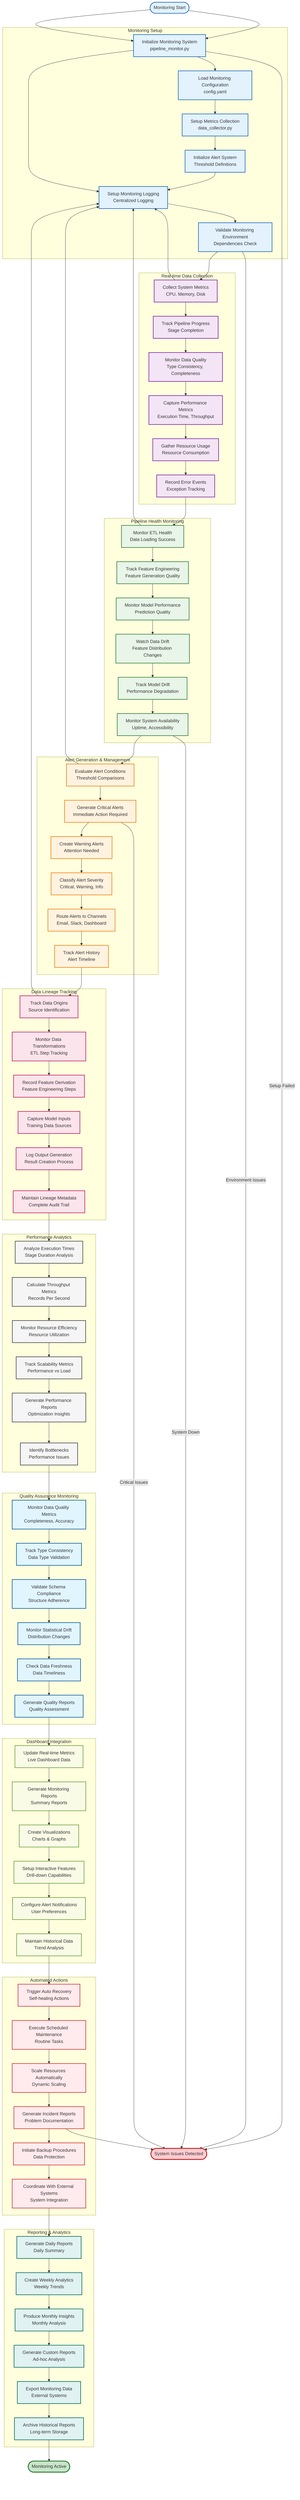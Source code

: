 %% GoSales Engine - Monitoring System Flow

graph TB
    %% Start
    Start(["Monitoring Start"]) --> InitializeMonitor

    %% Monitoring Initialization
    subgraph "Monitoring Setup"
        InitializeMonitor["Initialize Monitoring System<br/>pipeline_monitor.py"]
        LoadMonitoringConfig["Load Monitoring Configuration<br/>config.yaml"]
        SetupMetricsCollection["Setup Metrics Collection<br/>data_collector.py"]
        InitializeAlertSystem["Initialize Alert System<br/>Threshold Definitions"]
        SetupLogging["Setup Monitoring Logging<br/>Centralized Logging"]
        ValidateMonitoringEnvironment["Validate Monitoring Environment<br/>Dependencies Check"]
    end

    %% Real-time Data Collection
    subgraph "Real-time Data Collection"
        CollectSystemMetrics["Collect System Metrics<br/>CPU, Memory, Disk"]
        TrackPipelineProgress["Track Pipeline Progress<br/>Stage Completion"]
        MonitorDataQuality["Monitor Data Quality<br/>Type Consistency, Completeness"]
        CapturePerformanceMetrics["Capture Performance Metrics<br/>Execution Time, Throughput"]
        GatherResourceUsage["Gather Resource Usage<br/>Resource Consumption"]
        RecordErrorEvents["Record Error Events<br/>Exception Tracking"]
    end

    %% Pipeline Health Monitoring
    subgraph "Pipeline Health Monitoring"
        MonitorETLHealth["Monitor ETL Health<br/>Data Loading Success"]
        TrackFeatureEngineering["Track Feature Engineering<br/>Feature Generation Quality"]
        MonitorModelPerformance["Monitor Model Performance<br/>Prediction Quality"]
        WatchDataDrift["Watch Data Drift<br/>Feature Distribution Changes"]
        TrackModelDrift["Track Model Drift<br/>Performance Degradation"]
        MonitorSystemAvailability["Monitor System Availability<br/>Uptime, Accessibility"]
    end

    %% Alert Generation & Management
    subgraph "Alert Generation & Management"
        EvaluateAlertConditions["Evaluate Alert Conditions<br/>Threshold Comparisons"]
        GenerateCriticalAlerts["Generate Critical Alerts<br/>Immediate Action Required"]
        CreateWarningAlerts["Create Warning Alerts<br/>Attention Needed"]
        ClassifyAlertSeverity["Classify Alert Severity<br/>Critical, Warning, Info"]
        RouteAlertsToChannels["Route Alerts to Channels<br/>Email, Slack, Dashboard"]
        TrackAlertHistory["Track Alert History<br/>Alert Timeline"]
    end

    %% Data Lineage Tracking
    subgraph "Data Lineage Tracking"
        TrackDataOrigins["Track Data Origins<br/>Source Identification"]
        MonitorDataTransformations["Monitor Data Transformations<br/>ETL Step Tracking"]
        RecordFeatureDerivation["Record Feature Derivation<br/>Feature Engineering Steps"]
        CaptureModelInputs["Capture Model Inputs<br/>Training Data Sources"]
        LogOutputGeneration["Log Output Generation<br/>Result Creation Process"]
        MaintainLineageMetadata["Maintain Lineage Metadata<br/>Complete Audit Trail"]
    end

    %% Performance Analytics
    subgraph "Performance Analytics"
        AnalyzeExecutionTimes["Analyze Execution Times<br/>Stage Duration Analysis"]
        CalculateThroughputMetrics["Calculate Throughput Metrics<br/>Records Per Second"]
        MonitorResourceEfficiency["Monitor Resource Efficiency<br/>Resource Utilization"]
        TrackScalabilityMetrics["Track Scalability Metrics<br/>Performance vs Load"]
        GeneratePerformanceReports["Generate Performance Reports<br/>Optimization Insights"]
        IdentifyBottlenecks["Identify Bottlenecks<br/>Performance Issues"]
    end

    %% Quality Assurance Monitoring
    subgraph "Quality Assurance Monitoring"
        MonitorDataQualityMetrics["Monitor Data Quality Metrics<br/>Completeness, Accuracy"]
        TrackTypeConsistency["Track Type Consistency<br/>Data Type Validation"]
        ValidateSchemaCompliance["Validate Schema Compliance<br/>Structure Adherence"]
        MonitorStatisticalDrift["Monitor Statistical Drift<br/>Distribution Changes"]
        CheckDataFreshness["Check Data Freshness<br/>Data Timeliness"]
        GenerateQualityReports["Generate Quality Reports<br/>Quality Assessment"]
    end

    %% Dashboard Integration
    subgraph "Dashboard Integration"
        UpdateRealTimeMetrics["Update Real-time Metrics<br/>Live Dashboard Data"]
        GenerateMonitoringReports["Generate Monitoring Reports<br/>Summary Reports"]
        CreateVisualizations["Create Visualizations<br/>Charts & Graphs"]
        SetupInteractiveFeatures["Setup Interactive Features<br/>Drill-down Capabilities"]
        ConfigureAlertNotifications["Configure Alert Notifications<br/>User Preferences"]
        MaintainHistoricalData["Maintain Historical Data<br/>Trend Analysis"]
    end

    %% Automated Actions
    subgraph "Automated Actions"
        TriggerAutoRecovery["Trigger Auto Recovery<br/>Self-healing Actions"]
        ExecuteScheduledMaintenance["Execute Scheduled Maintenance<br/>Routine Tasks"]
        ScaleResourcesAutomatically["Scale Resources Automatically<br/>Dynamic Scaling"]
        GenerateIncidentReports["Generate Incident Reports<br/>Problem Documentation"]
        InitiateBackupProcedures["Initiate Backup Procedures<br/>Data Protection"]
        CoordinateWithExternalSystems["Coordinate With External Systems<br/>System Integration"]
    end

    %% Reporting & Analytics
    subgraph "Reporting & Analytics"
        GenerateDailyReports["Generate Daily Reports<br/>Daily Summary"]
        CreateWeeklyAnalytics["Create Weekly Analytics<br/>Weekly Trends"]
        ProduceMonthlyInsights["Produce Monthly Insights<br/>Monthly Analysis"]
        GenerateCustomReports["Generate Custom Reports<br/>Ad-hoc Analysis"]
        ExportMonitoringData["Export Monitoring Data<br/>External Systems"]
        ArchiveHistoricalReports["Archive Historical Reports<br/>Long-term Storage"]
    end

    %% End
    ArchiveHistoricalReports --> Success(["Monitoring Active"])
    GenerateIncidentReports --> Failure(["System Issues Detected"])

    %% Main Flow Connections
    Start --> InitializeMonitor
    InitializeMonitor --> LoadMonitoringConfig
    LoadMonitoringConfig --> SetupMetricsCollection
    SetupMetricsCollection --> InitializeAlertSystem
    InitializeAlertSystem --> SetupLogging
    SetupLogging --> ValidateMonitoringEnvironment
    ValidateMonitoringEnvironment --> CollectSystemMetrics

    CollectSystemMetrics --> TrackPipelineProgress
    TrackPipelineProgress --> MonitorDataQuality
    MonitorDataQuality --> CapturePerformanceMetrics
    CapturePerformanceMetrics --> GatherResourceUsage
    GatherResourceUsage --> RecordErrorEvents

    RecordErrorEvents --> MonitorETLHealth
    MonitorETLHealth --> TrackFeatureEngineering
    TrackFeatureEngineering --> MonitorModelPerformance
    MonitorModelPerformance --> WatchDataDrift
    WatchDataDrift --> TrackModelDrift
    TrackModelDrift --> MonitorSystemAvailability

    MonitorSystemAvailability --> EvaluateAlertConditions
    EvaluateAlertConditions --> GenerateCriticalAlerts
    GenerateCriticalAlerts --> CreateWarningAlerts
    CreateWarningAlerts --> ClassifyAlertSeverity
    ClassifyAlertSeverity --> RouteAlertsToChannels
    RouteAlertsToChannels --> TrackAlertHistory

    TrackAlertHistory --> TrackDataOrigins
    TrackDataOrigins --> MonitorDataTransformations
    MonitorDataTransformations --> RecordFeatureDerivation
    RecordFeatureDerivation --> CaptureModelInputs
    CaptureModelInputs --> LogOutputGeneration
    LogOutputGeneration --> MaintainLineageMetadata

    MaintainLineageMetadata --> AnalyzeExecutionTimes
    AnalyzeExecutionTimes --> CalculateThroughputMetrics
    CalculateThroughputMetrics --> MonitorResourceEfficiency
    MonitorResourceEfficiency --> TrackScalabilityMetrics
    TrackScalabilityMetrics --> GeneratePerformanceReports
    GeneratePerformanceReports --> IdentifyBottlenecks

    IdentifyBottlenecks --> MonitorDataQualityMetrics
    MonitorDataQualityMetrics --> TrackTypeConsistency
    TrackTypeConsistency --> ValidateSchemaCompliance
    ValidateSchemaCompliance --> MonitorStatisticalDrift
    MonitorStatisticalDrift --> CheckDataFreshness
    CheckDataFreshness --> GenerateQualityReports

    GenerateQualityReports --> UpdateRealTimeMetrics
    UpdateRealTimeMetrics --> GenerateMonitoringReports
    GenerateMonitoringReports --> CreateVisualizations
    CreateVisualizations --> SetupInteractiveFeatures
    SetupInteractiveFeatures --> ConfigureAlertNotifications
    ConfigureAlertNotifications --> MaintainHistoricalData

    MaintainHistoricalData --> TriggerAutoRecovery
    TriggerAutoRecovery --> ExecuteScheduledMaintenance
    ExecuteScheduledMaintenance --> ScaleResourcesAutomatically
    ScaleResourcesAutomatically --> GenerateIncidentReports
    GenerateIncidentReports --> InitiateBackupProcedures
    InitiateBackupProcedures --> CoordinateWithExternalSystems

    CoordinateWithExternalSystems --> GenerateDailyReports
    GenerateDailyReports --> CreateWeeklyAnalytics
    CreateWeeklyAnalytics --> ProduceMonthlyInsights
    ProduceMonthlyInsights --> GenerateCustomReports
    GenerateCustomReports --> ExportMonitoringData
    ExportMonitoringData --> ArchiveHistoricalReports

    %% Parallel Monitoring
    InitializeMonitor --> SetupLogging
    CollectSystemMetrics --> SetupLogging
    MonitorETLHealth --> SetupLogging
    EvaluateAlertConditions --> SetupLogging
    TrackDataOrigins --> SetupLogging

    %% Error Handling
    InitializeMonitor -->|Setup Failed| Failure
    ValidateMonitoringEnvironment -->|Environment Issues| Failure
    MonitorSystemAvailability -->|System Down| Failure
    GenerateCriticalAlerts -->|Critical Issues| Failure

    %% Styling
    classDef setup fill:#e3f2fd,stroke:#1565c0,stroke-width:2px
    classDef collection fill:#f3e5f5,stroke:#7b1fa2,stroke-width:2px
    classDef health fill:#e8f5e8,stroke:#2e7d32,stroke-width:2px
    classDef alerts fill:#fff3e0,stroke:#f57c00,stroke-width:2px
    classDef lineage fill:#fce4ec,stroke:#c2185b,stroke-width:2px
    classDef performance fill:#f5f5f5,stroke:#424242,stroke-width:2px
    classDef quality fill:#e1f5fe,stroke:#01579b,stroke-width:2px
    classDef dashboard fill:#f9fbe7,stroke:#689f38,stroke-width:2px
    classDef automation fill:#ffebee,stroke:#d32f2f,stroke-width:2px
    classDef reporting fill:#e0f2f1,stroke:#00695c,stroke-width:2px
    classDef success fill:#c8e6c9,stroke:#2e7d32,stroke-width:3px
    classDef failure fill:#ffcdd2,stroke:#c62828,stroke-width:3px

    class Start,InitializeMonitor,LoadMonitoringConfig,SetupMetricsCollection,InitializeAlertSystem,SetupLogging,ValidateMonitoringEnvironment setup
    class CollectSystemMetrics,TrackPipelineProgress,MonitorDataQuality,CapturePerformanceMetrics,GatherResourceUsage,RecordErrorEvents collection
    class MonitorETLHealth,TrackFeatureEngineering,MonitorModelPerformance,WatchDataDrift,TrackModelDrift,MonitorSystemAvailability health
    class EvaluateAlertConditions,GenerateCriticalAlerts,CreateWarningAlerts,ClassifyAlertSeverity,RouteAlertsToChannels,TrackAlertHistory alerts
    class TrackDataOrigins,MonitorDataTransformations,RecordFeatureDerivation,CaptureModelInputs,LogOutputGeneration,MaintainLineageMetadata lineage
    class AnalyzeExecutionTimes,CalculateThroughputMetrics,MonitorResourceEfficiency,TrackScalabilityMetrics,GeneratePerformanceReports,IdentifyBottlenecks performance
    class MonitorDataQualityMetrics,TrackTypeConsistency,ValidateSchemaCompliance,MonitorStatisticalDrift,CheckDataFreshness,GenerateQualityReports quality
    class UpdateRealTimeMetrics,GenerateMonitoringReports,CreateVisualizations,SetupInteractiveFeatures,ConfigureAlertNotifications,MaintainHistoricalData dashboard
    class TriggerAutoRecovery,ExecuteScheduledMaintenance,ScaleResourcesAutomatically,GenerateIncidentReports,InitiateBackupProcedures,CoordinateWithExternalSystems automation
    class GenerateDailyReports,CreateWeeklyAnalytics,ProduceMonthlyInsights,GenerateCustomReports,ExportMonitoringData,ArchiveHistoricalReports reporting
    class Success success
    class Failure failure
